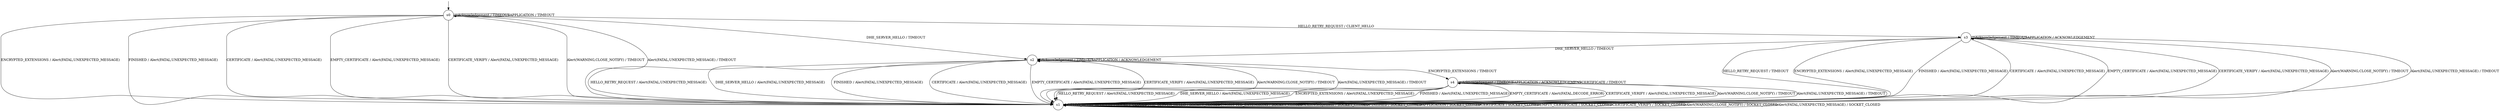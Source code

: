 digraph g {

	s0 [shape="circle" label="s0"];
	s1 [shape="circle" label="s1"];
	s2 [shape="circle" label="s2"];
	s3 [shape="circle" label="s3"];
	s4 [shape="circle" label="s4"];
	s0 -> s3 [label="HELLO_RETRY_REQUEST / CLIENT_HELLO"];
	s0 -> s2 [label="DHE_SERVER_HELLO / TIMEOUT"];
	s0 -> s1 [label="ENCRYPTED_EXTENSIONS / Alert(FATAL,UNEXPECTED_MESSAGE)"];
	s0 -> s0 [label="Acknowledgement / TIMEOUT"];
	s0 -> s1 [label="FINISHED / Alert(FATAL,UNEXPECTED_MESSAGE)"];
	s0 -> s0 [label="APPLICATION / TIMEOUT"];
	s0 -> s1 [label="CERTIFICATE / Alert(FATAL,UNEXPECTED_MESSAGE)"];
	s0 -> s1 [label="EMPTY_CERTIFICATE / Alert(FATAL,UNEXPECTED_MESSAGE)"];
	s0 -> s1 [label="CERTIFICATE_VERIFY / Alert(FATAL,UNEXPECTED_MESSAGE)"];
	s0 -> s1 [label="Alert(WARNING,CLOSE_NOTIFY) / TIMEOUT"];
	s0 -> s1 [label="Alert(FATAL,UNEXPECTED_MESSAGE) / TIMEOUT"];
	s1 -> s1 [label="HELLO_RETRY_REQUEST / SOCKET_CLOSED"];
	s1 -> s1 [label="DHE_SERVER_HELLO / SOCKET_CLOSED"];
	s1 -> s1 [label="ENCRYPTED_EXTENSIONS / SOCKET_CLOSED"];
	s1 -> s1 [label="Acknowledgement / SOCKET_CLOSED"];
	s1 -> s1 [label="FINISHED / SOCKET_CLOSED"];
	s1 -> s1 [label="APPLICATION / SOCKET_CLOSED"];
	s1 -> s1 [label="CERTIFICATE / SOCKET_CLOSED"];
	s1 -> s1 [label="EMPTY_CERTIFICATE / SOCKET_CLOSED"];
	s1 -> s1 [label="CERTIFICATE_VERIFY / SOCKET_CLOSED"];
	s1 -> s1 [label="Alert(WARNING,CLOSE_NOTIFY) / SOCKET_CLOSED"];
	s1 -> s1 [label="Alert(FATAL,UNEXPECTED_MESSAGE) / SOCKET_CLOSED"];
	s2 -> s1 [label="HELLO_RETRY_REQUEST / Alert(FATAL,UNEXPECTED_MESSAGE)"];
	s2 -> s1 [label="DHE_SERVER_HELLO / Alert(FATAL,UNEXPECTED_MESSAGE)"];
	s2 -> s4 [label="ENCRYPTED_EXTENSIONS / TIMEOUT"];
	s2 -> s2 [label="Acknowledgement / TIMEOUT"];
	s2 -> s1 [label="FINISHED / Alert(FATAL,UNEXPECTED_MESSAGE)"];
	s2 -> s2 [label="APPLICATION / ACKNOWLEDGEMENT"];
	s2 -> s1 [label="CERTIFICATE / Alert(FATAL,UNEXPECTED_MESSAGE)"];
	s2 -> s1 [label="EMPTY_CERTIFICATE / Alert(FATAL,UNEXPECTED_MESSAGE)"];
	s2 -> s1 [label="CERTIFICATE_VERIFY / Alert(FATAL,UNEXPECTED_MESSAGE)"];
	s2 -> s1 [label="Alert(WARNING,CLOSE_NOTIFY) / TIMEOUT"];
	s2 -> s1 [label="Alert(FATAL,UNEXPECTED_MESSAGE) / TIMEOUT"];
	s3 -> s1 [label="HELLO_RETRY_REQUEST / TIMEOUT"];
	s3 -> s2 [label="DHE_SERVER_HELLO / TIMEOUT"];
	s3 -> s1 [label="ENCRYPTED_EXTENSIONS / Alert(FATAL,UNEXPECTED_MESSAGE)"];
	s3 -> s3 [label="Acknowledgement / TIMEOUT"];
	s3 -> s1 [label="FINISHED / Alert(FATAL,UNEXPECTED_MESSAGE)"];
	s3 -> s3 [label="APPLICATION / ACKNOWLEDGEMENT"];
	s3 -> s1 [label="CERTIFICATE / Alert(FATAL,UNEXPECTED_MESSAGE)"];
	s3 -> s1 [label="EMPTY_CERTIFICATE / Alert(FATAL,UNEXPECTED_MESSAGE)"];
	s3 -> s1 [label="CERTIFICATE_VERIFY / Alert(FATAL,UNEXPECTED_MESSAGE)"];
	s3 -> s1 [label="Alert(WARNING,CLOSE_NOTIFY) / TIMEOUT"];
	s3 -> s1 [label="Alert(FATAL,UNEXPECTED_MESSAGE) / TIMEOUT"];
	s4 -> s1 [label="HELLO_RETRY_REQUEST / Alert(FATAL,UNEXPECTED_MESSAGE)"];
	s4 -> s1 [label="DHE_SERVER_HELLO / Alert(FATAL,UNEXPECTED_MESSAGE)"];
	s4 -> s1 [label="ENCRYPTED_EXTENSIONS / Alert(FATAL,UNEXPECTED_MESSAGE)"];
	s4 -> s4 [label="Acknowledgement / TIMEOUT"];
	s4 -> s1 [label="FINISHED / Alert(FATAL,UNEXPECTED_MESSAGE)"];
	s4 -> s4 [label="APPLICATION / ACKNOWLEDGEMENT"];
	s4 -> s4 [label="CERTIFICATE / TIMEOUT"];
	s4 -> s1 [label="EMPTY_CERTIFICATE / Alert(FATAL,DECODE_ERROR)"];
	s4 -> s1 [label="CERTIFICATE_VERIFY / Alert(FATAL,UNEXPECTED_MESSAGE)"];
	s4 -> s1 [label="Alert(WARNING,CLOSE_NOTIFY) / TIMEOUT"];
	s4 -> s1 [label="Alert(FATAL,UNEXPECTED_MESSAGE) / TIMEOUT"];

__start0 [label="" shape="none" width="0" height="0"];
__start0 -> s0;

}
